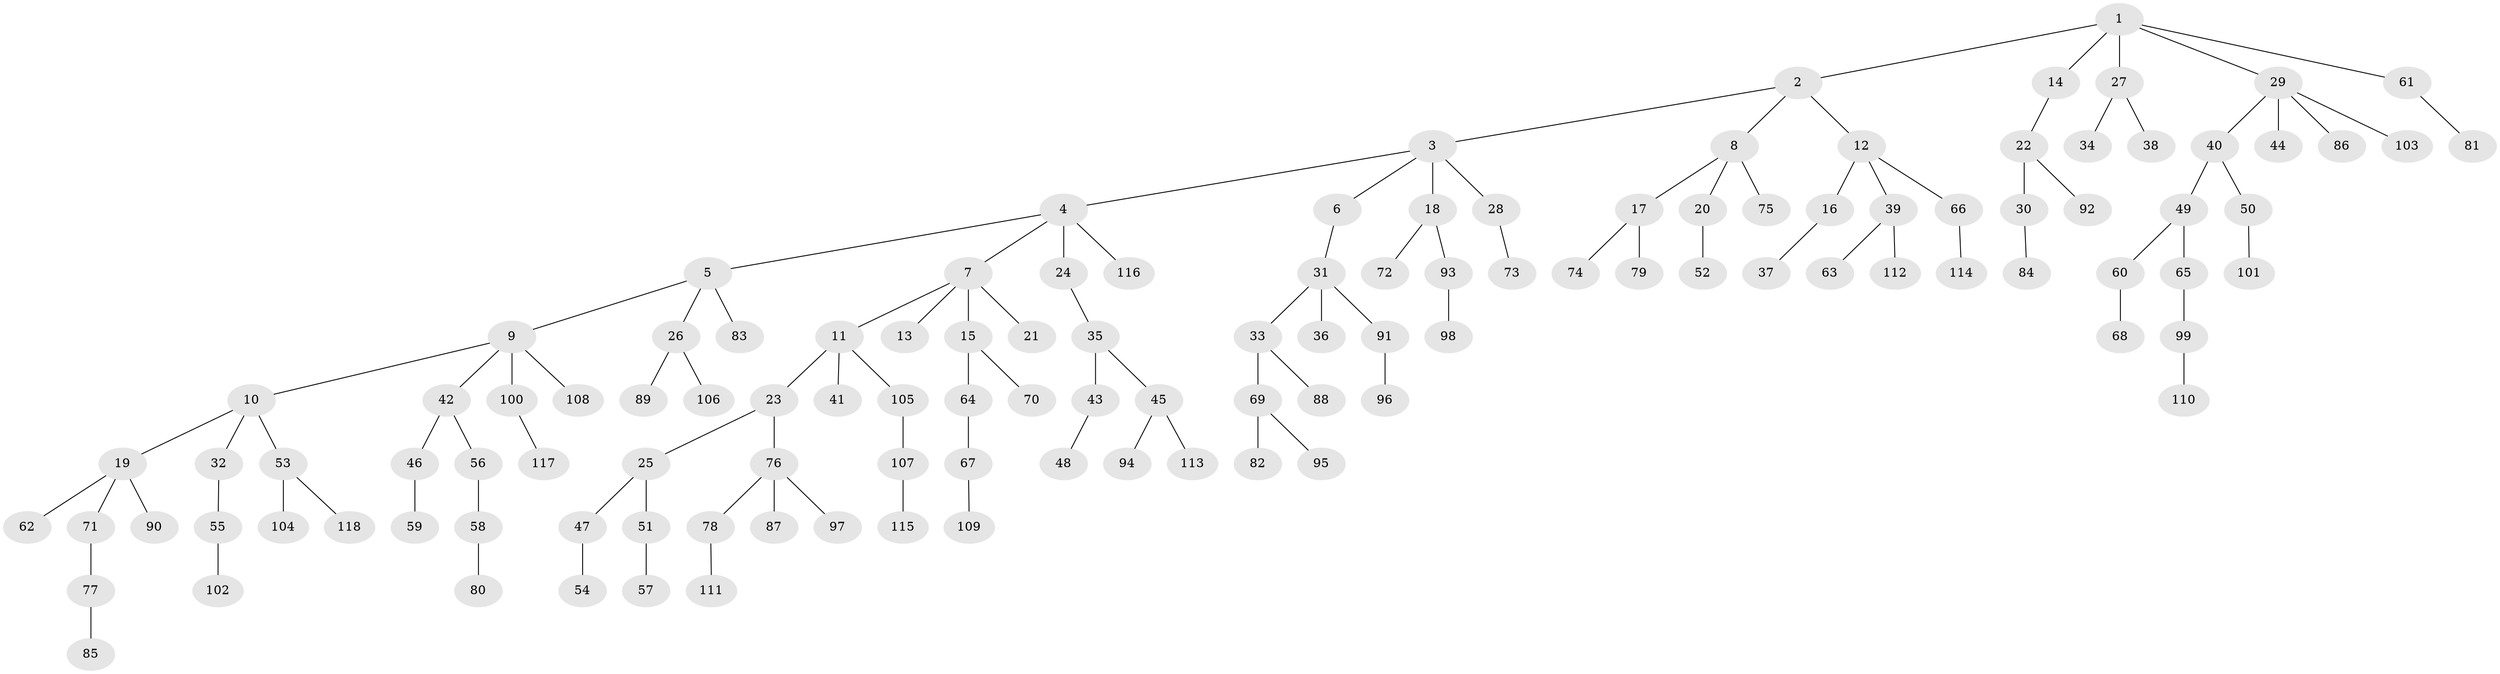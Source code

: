 // coarse degree distribution, {7: 0.025974025974025976, 5: 0.03896103896103896, 4: 0.05194805194805195, 6: 0.025974025974025976, 3: 0.07792207792207792, 1: 0.5584415584415584, 2: 0.22077922077922077}
// Generated by graph-tools (version 1.1) at 2025/52/02/27/25 19:52:12]
// undirected, 118 vertices, 117 edges
graph export_dot {
graph [start="1"]
  node [color=gray90,style=filled];
  1;
  2;
  3;
  4;
  5;
  6;
  7;
  8;
  9;
  10;
  11;
  12;
  13;
  14;
  15;
  16;
  17;
  18;
  19;
  20;
  21;
  22;
  23;
  24;
  25;
  26;
  27;
  28;
  29;
  30;
  31;
  32;
  33;
  34;
  35;
  36;
  37;
  38;
  39;
  40;
  41;
  42;
  43;
  44;
  45;
  46;
  47;
  48;
  49;
  50;
  51;
  52;
  53;
  54;
  55;
  56;
  57;
  58;
  59;
  60;
  61;
  62;
  63;
  64;
  65;
  66;
  67;
  68;
  69;
  70;
  71;
  72;
  73;
  74;
  75;
  76;
  77;
  78;
  79;
  80;
  81;
  82;
  83;
  84;
  85;
  86;
  87;
  88;
  89;
  90;
  91;
  92;
  93;
  94;
  95;
  96;
  97;
  98;
  99;
  100;
  101;
  102;
  103;
  104;
  105;
  106;
  107;
  108;
  109;
  110;
  111;
  112;
  113;
  114;
  115;
  116;
  117;
  118;
  1 -- 2;
  1 -- 14;
  1 -- 27;
  1 -- 29;
  1 -- 61;
  2 -- 3;
  2 -- 8;
  2 -- 12;
  3 -- 4;
  3 -- 6;
  3 -- 18;
  3 -- 28;
  4 -- 5;
  4 -- 7;
  4 -- 24;
  4 -- 116;
  5 -- 9;
  5 -- 26;
  5 -- 83;
  6 -- 31;
  7 -- 11;
  7 -- 13;
  7 -- 15;
  7 -- 21;
  8 -- 17;
  8 -- 20;
  8 -- 75;
  9 -- 10;
  9 -- 42;
  9 -- 100;
  9 -- 108;
  10 -- 19;
  10 -- 32;
  10 -- 53;
  11 -- 23;
  11 -- 41;
  11 -- 105;
  12 -- 16;
  12 -- 39;
  12 -- 66;
  14 -- 22;
  15 -- 64;
  15 -- 70;
  16 -- 37;
  17 -- 74;
  17 -- 79;
  18 -- 72;
  18 -- 93;
  19 -- 62;
  19 -- 71;
  19 -- 90;
  20 -- 52;
  22 -- 30;
  22 -- 92;
  23 -- 25;
  23 -- 76;
  24 -- 35;
  25 -- 47;
  25 -- 51;
  26 -- 89;
  26 -- 106;
  27 -- 34;
  27 -- 38;
  28 -- 73;
  29 -- 40;
  29 -- 44;
  29 -- 86;
  29 -- 103;
  30 -- 84;
  31 -- 33;
  31 -- 36;
  31 -- 91;
  32 -- 55;
  33 -- 69;
  33 -- 88;
  35 -- 43;
  35 -- 45;
  39 -- 63;
  39 -- 112;
  40 -- 49;
  40 -- 50;
  42 -- 46;
  42 -- 56;
  43 -- 48;
  45 -- 94;
  45 -- 113;
  46 -- 59;
  47 -- 54;
  49 -- 60;
  49 -- 65;
  50 -- 101;
  51 -- 57;
  53 -- 104;
  53 -- 118;
  55 -- 102;
  56 -- 58;
  58 -- 80;
  60 -- 68;
  61 -- 81;
  64 -- 67;
  65 -- 99;
  66 -- 114;
  67 -- 109;
  69 -- 82;
  69 -- 95;
  71 -- 77;
  76 -- 78;
  76 -- 87;
  76 -- 97;
  77 -- 85;
  78 -- 111;
  91 -- 96;
  93 -- 98;
  99 -- 110;
  100 -- 117;
  105 -- 107;
  107 -- 115;
}
